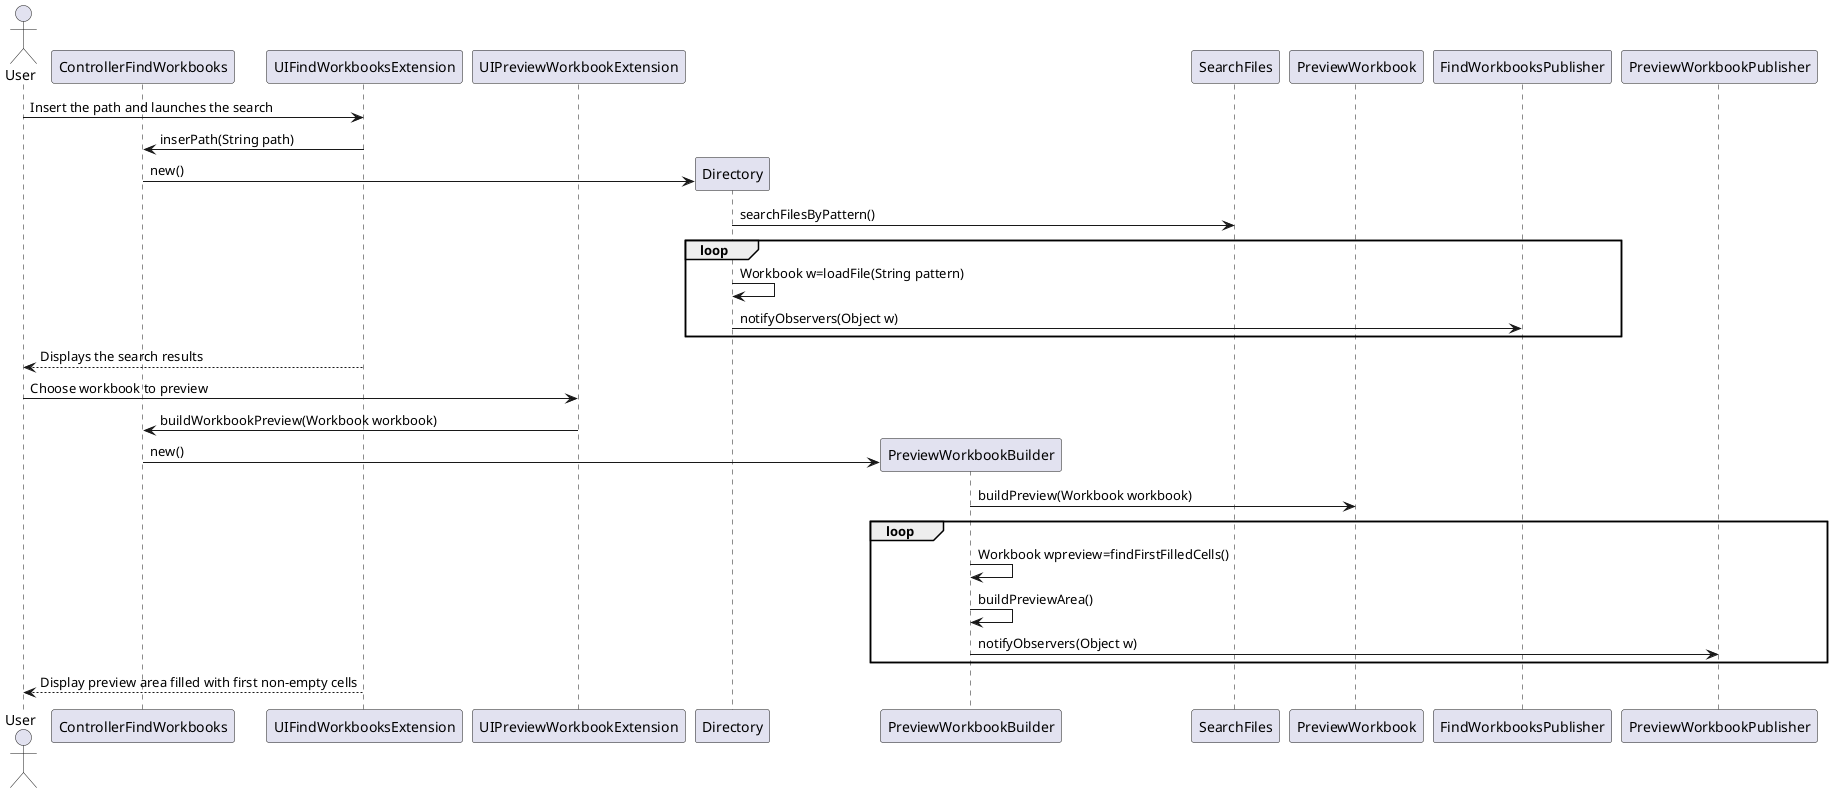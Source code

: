@startuml ipc02_2_sd.png

actor User
participant ControllerFindWorkbooks
participant UIFindWorkbooksExtension
participant UIPreviewWorkbookExtension
participant Directory
participant PreviewWorkbookBuilder
participant SearchFiles
participant PreviewWorkbook

User->UIFindWorkbooksExtension:Insert the path and launches the search 
UIFindWorkbooksExtension->ControllerFindWorkbooks:inserPath(String path)
create Directory
ControllerFindWorkbooks->Directory:new()
Directory->SearchFiles:searchFilesByPattern()
loop
Directory->Directory:Workbook w=loadFile(String pattern)
Directory->FindWorkbooksPublisher:notifyObservers(Object w)
end
User<--UIFindWorkbooksExtension: Displays the search results
User->UIPreviewWorkbookExtension: Choose workbook to preview
UIPreviewWorkbookExtension->ControllerFindWorkbooks:buildWorkbookPreview(Workbook workbook)
create PreviewWorkbookBuilder
ControllerFindWorkbooks->PreviewWorkbookBuilder:new()
PreviewWorkbookBuilder->PreviewWorkbook: buildPreview(Workbook workbook)
loop
PreviewWorkbookBuilder->PreviewWorkbookBuilder:Workbook wpreview=findFirstFilledCells()
PreviewWorkbookBuilder->PreviewWorkbookBuilder:buildPreviewArea()
PreviewWorkbookBuilder->PreviewWorkbookPublisher: notifyObservers(Object w)
end
UIFindWorkbooksExtension-->User: Display preview area filled with first non-empty cells


@enduml

